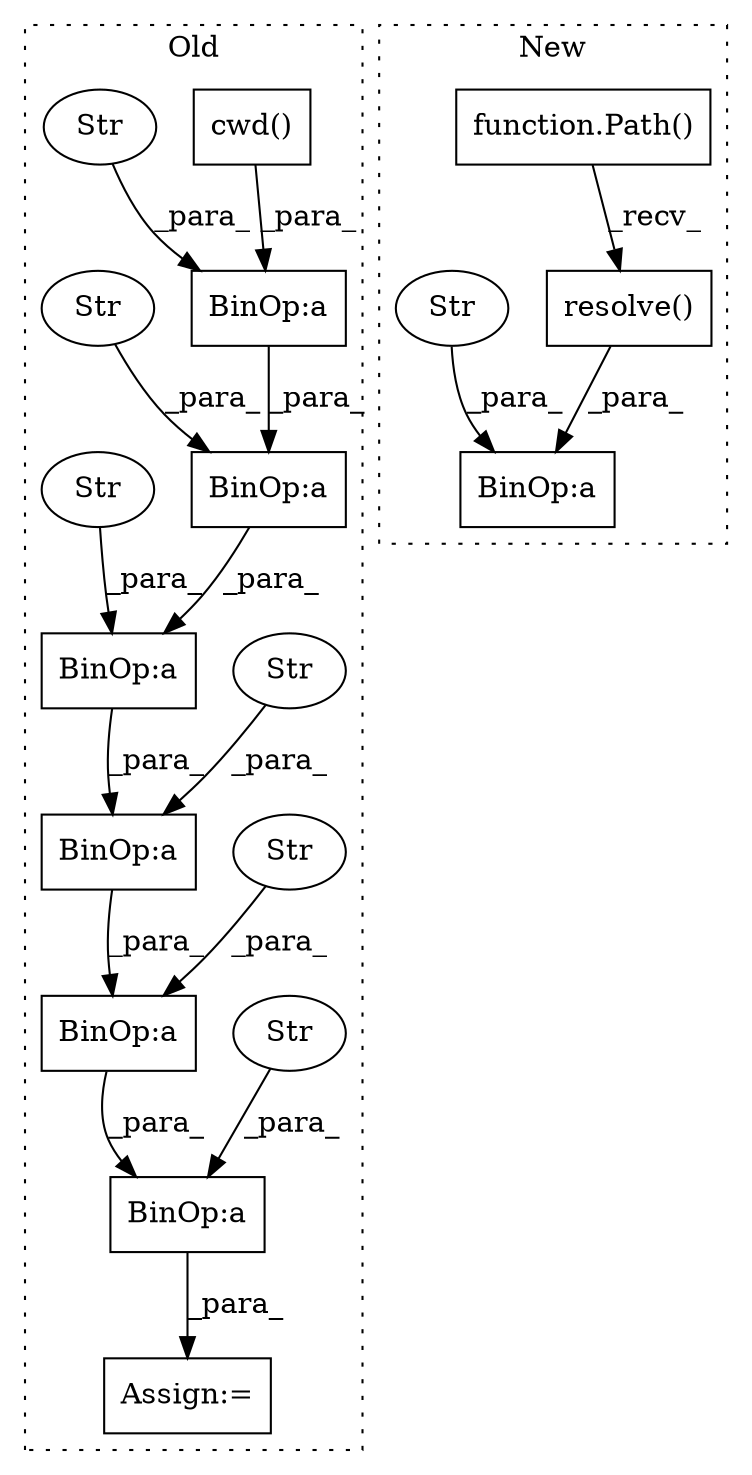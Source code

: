 digraph G {
subgraph cluster0 {
1 [label="cwd()" a="75" s="948" l="10" shape="box"];
3 [label="BinOp:a" a="82" s="1007" l="19" shape="box"];
4 [label="BinOp:a" a="82" s="1043" l="23" shape="box"];
5 [label="BinOp:a" a="82" s="1025" l="19" shape="box"];
6 [label="BinOp:a" a="82" s="952" l="35" shape="box"];
7 [label="BinOp:a" a="82" s="958" l="11" shape="box"];
8 [label="Str" a="66" s="1044" l="11" shape="ellipse"];
9 [label="Str" a="66" s="969" l="7" shape="ellipse"];
10 [label="Str" a="66" s="1026" l="7" shape="ellipse"];
11 [label="Str" a="66" s="1066" l="18" shape="ellipse"];
12 [label="Str" a="66" s="987" l="10" shape="ellipse"];
15 [label="BinOp:a" a="82" s="986" l="22" shape="box"];
16 [label="Str" a="66" s="1008" l="7" shape="ellipse"];
18 [label="Assign:=" a="68" s="935" l="3" shape="box"];
label = "Old";
style="dotted";
}
subgraph cluster1 {
2 [label="resolve()" a="75" s="937" l="24" shape="box"];
13 [label="function.Path()" a="75" s="937,950" l="5,1" shape="box"];
14 [label="BinOp:a" a="82" s="968" l="3" shape="box"];
17 [label="Str" a="66" s="971" l="18" shape="ellipse"];
label = "New";
style="dotted";
}
1 -> 7 [label="_para_"];
2 -> 14 [label="_para_"];
3 -> 5 [label="_para_"];
4 -> 18 [label="_para_"];
5 -> 4 [label="_para_"];
6 -> 15 [label="_para_"];
7 -> 6 [label="_para_"];
8 -> 5 [label="_para_"];
9 -> 7 [label="_para_"];
10 -> 3 [label="_para_"];
11 -> 4 [label="_para_"];
12 -> 6 [label="_para_"];
13 -> 2 [label="_recv_"];
15 -> 3 [label="_para_"];
16 -> 15 [label="_para_"];
17 -> 14 [label="_para_"];
}
